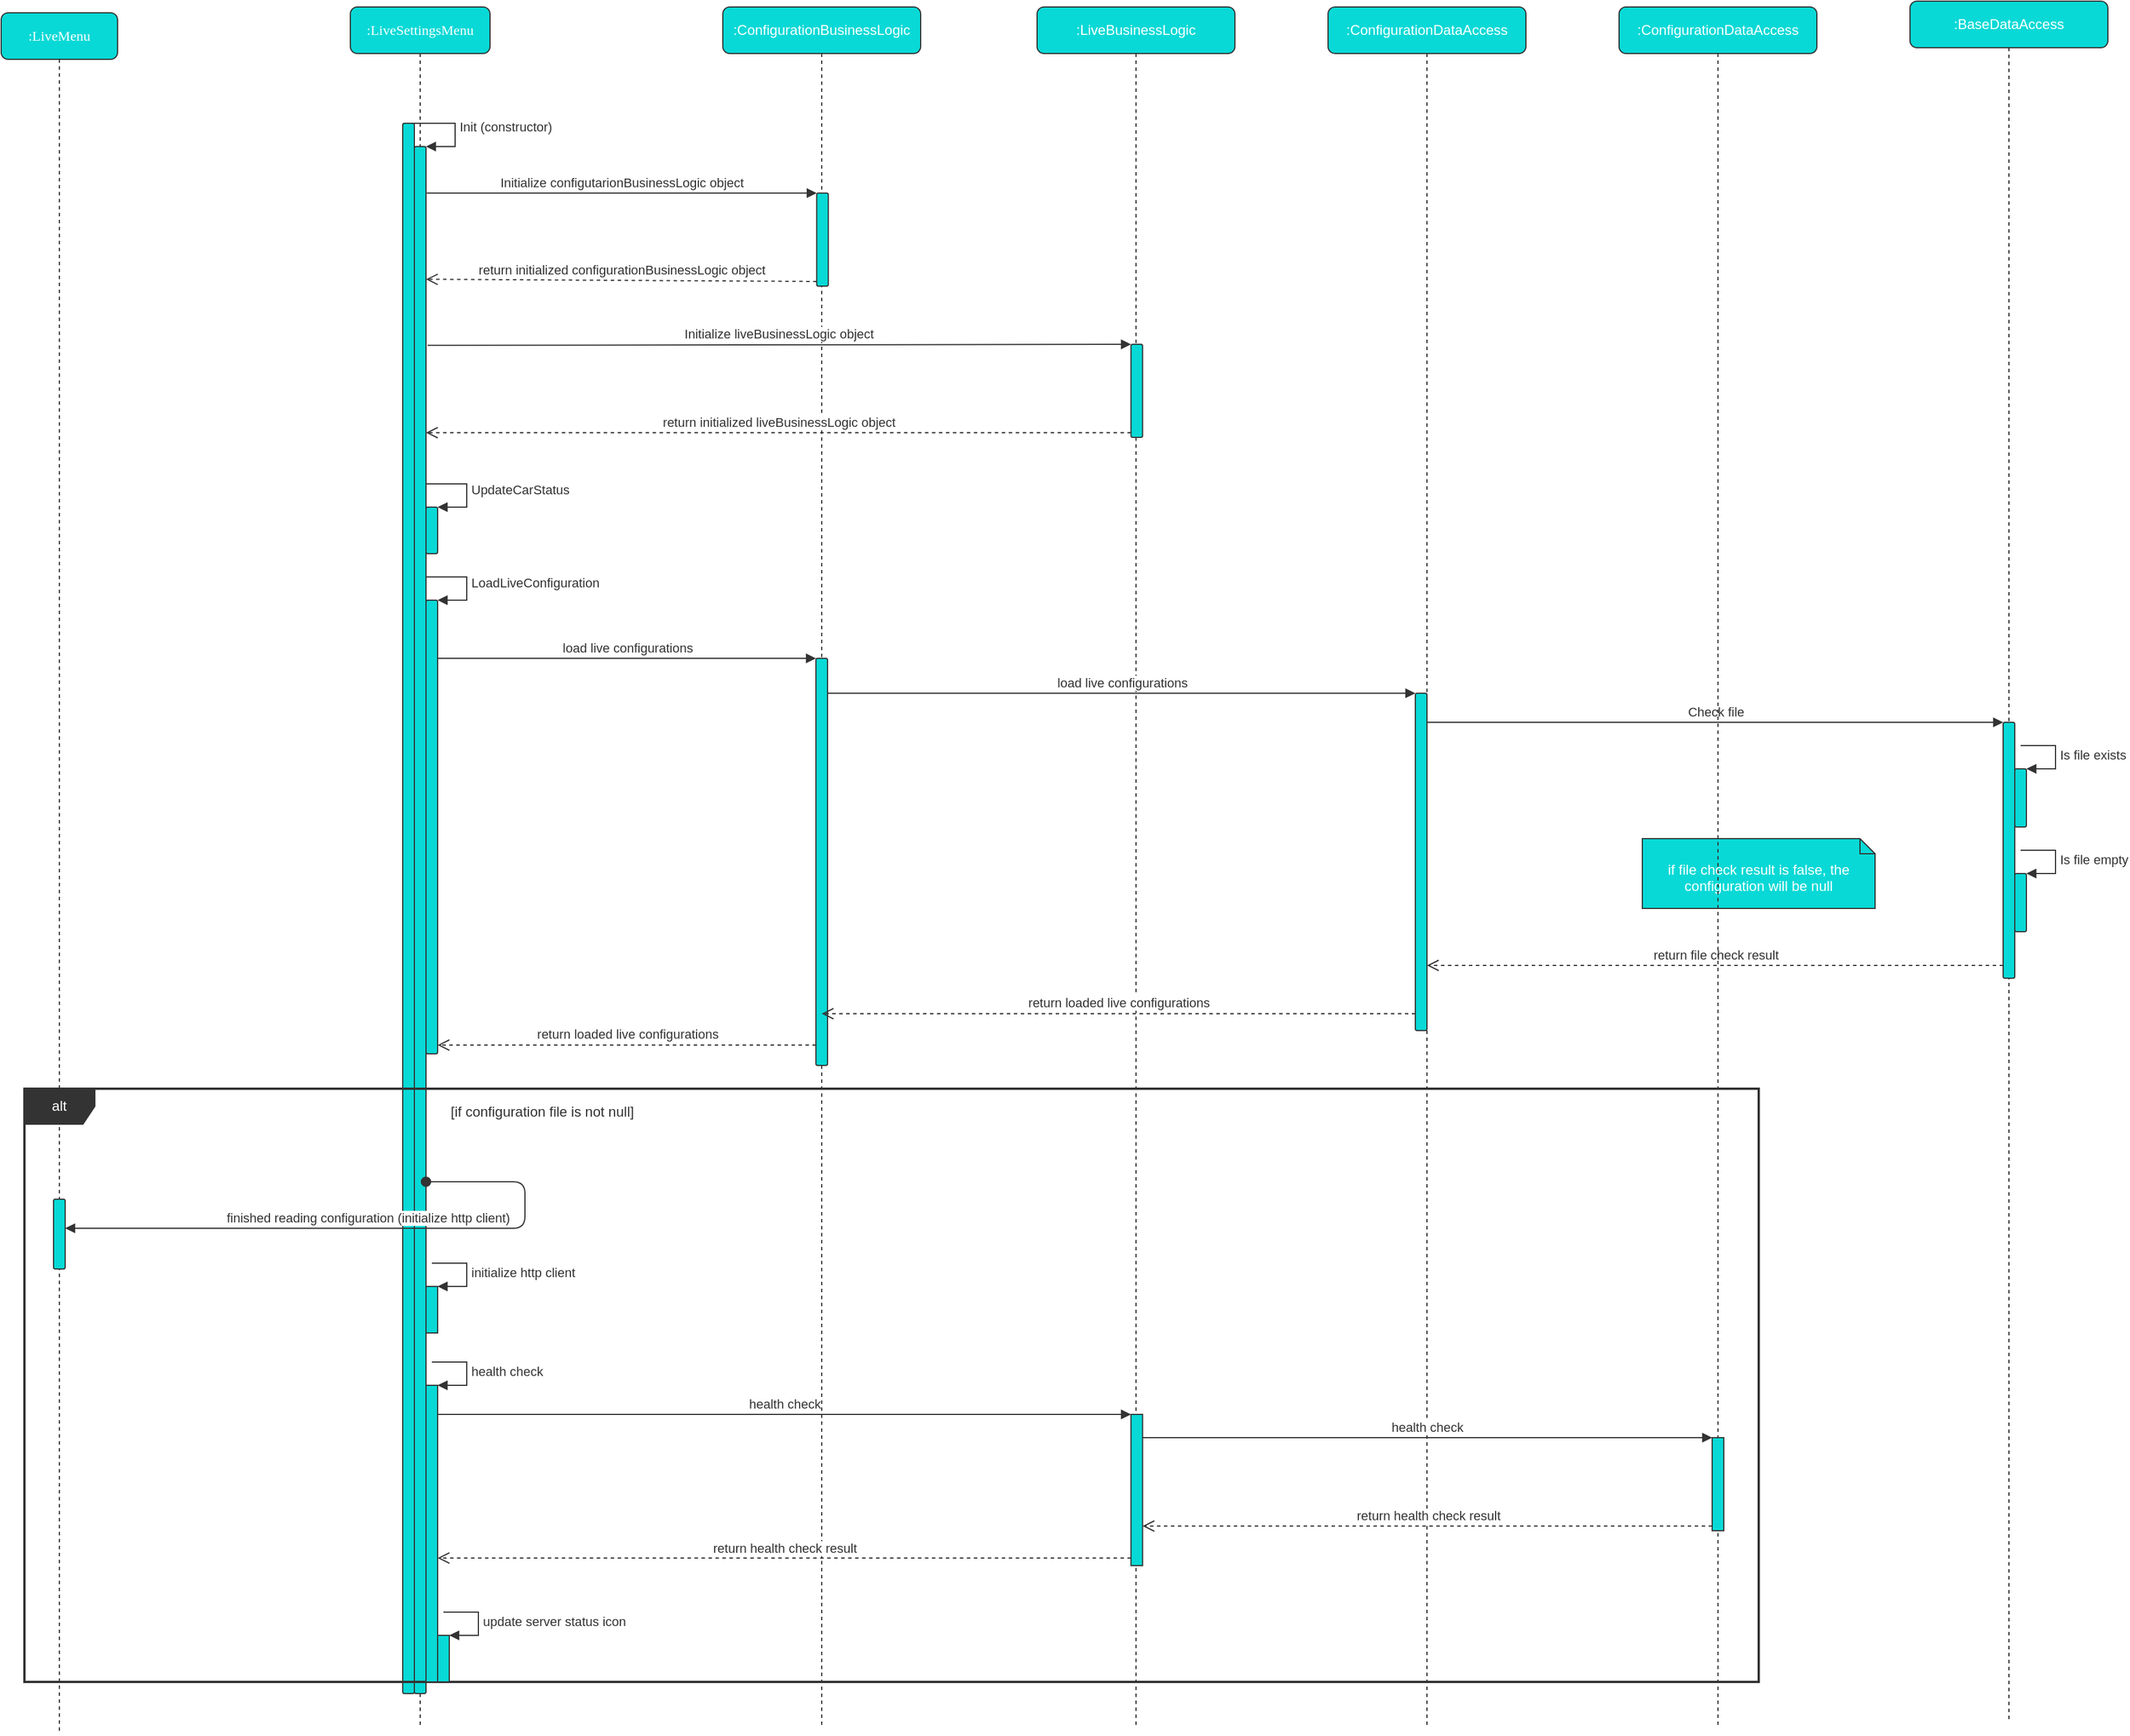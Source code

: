 <mxfile version="14.5.1" type="device"><diagram name="Page-1" id="13e1069c-82ec-6db2-03f1-153e76fe0fe0"><mxGraphModel dx="3596" dy="1511" grid="1" gridSize="10" guides="1" tooltips="1" connect="1" arrows="1" fold="1" page="1" pageScale="1" pageWidth="1100" pageHeight="850" math="0" shadow="0"><root><mxCell id="0"/><mxCell id="1" parent="0"/><mxCell id="7baba1c4bc27f4b0-8" value=":LiveSettingsMenu" style="shape=umlLifeline;perimeter=lifelinePerimeter;whiteSpace=wrap;html=1;container=1;collapsible=0;recursiveResize=0;outlineConnect=0;shadow=0;comic=0;labelBackgroundColor=none;strokeWidth=1;fontFamily=Verdana;fontSize=12;align=center;rounded=1;strokeColor=#333333;fillColor=#08D9D6;fontColor=#FFFFFF;" parent="1" vertex="1"><mxGeometry x="100" y="80" width="120" height="1480" as="geometry"/></mxCell><mxCell id="7baba1c4bc27f4b0-9" value="" style="html=1;points=[];perimeter=orthogonalPerimeter;shadow=0;comic=0;labelBackgroundColor=none;strokeWidth=1;fontFamily=Verdana;fontSize=12;align=center;rounded=1;fillColor=#08D9D6;strokeColor=#333333;fontColor=#333333;" parent="7baba1c4bc27f4b0-8" vertex="1"><mxGeometry x="45" y="100" width="10" height="1350" as="geometry"/></mxCell><mxCell id="t6h1Kl2ECYMI0jGiUGAe-1" value="" style="html=1;points=[];perimeter=orthogonalPerimeter;rounded=1;fillColor=#08D9D6;strokeColor=#333333;fontColor=#333333;" vertex="1" parent="7baba1c4bc27f4b0-8"><mxGeometry x="55" y="120" width="10" height="1330" as="geometry"/></mxCell><mxCell id="t6h1Kl2ECYMI0jGiUGAe-2" value="Init (constructor)" style="edgeStyle=orthogonalEdgeStyle;html=1;align=left;spacingLeft=2;endArrow=block;rounded=0;entryX=1;entryY=0;exitX=0.5;exitY=0;exitDx=0;exitDy=0;exitPerimeter=0;strokeColor=#333333;fontColor=#333333;" edge="1" target="t6h1Kl2ECYMI0jGiUGAe-1" parent="7baba1c4bc27f4b0-8" source="7baba1c4bc27f4b0-9"><mxGeometry relative="1" as="geometry"><mxPoint x="60" y="100" as="sourcePoint"/><Array as="points"><mxPoint x="90" y="100"/><mxPoint x="90" y="120"/></Array></mxGeometry></mxCell><mxCell id="t6h1Kl2ECYMI0jGiUGAe-3" value="" style="html=1;points=[];perimeter=orthogonalPerimeter;rounded=1;fillColor=#08D9D6;strokeColor=#333333;fontColor=#333333;" vertex="1" parent="1"><mxGeometry x="165" y="510" width="10" height="40" as="geometry"/></mxCell><mxCell id="t6h1Kl2ECYMI0jGiUGAe-4" value="UpdateCarStatus" style="edgeStyle=orthogonalEdgeStyle;html=1;align=left;spacingLeft=2;endArrow=block;rounded=0;entryX=1;entryY=0;strokeColor=#333333;fontColor=#333333;" edge="1" target="t6h1Kl2ECYMI0jGiUGAe-3" parent="1" source="t6h1Kl2ECYMI0jGiUGAe-1"><mxGeometry relative="1" as="geometry"><mxPoint x="170" y="490" as="sourcePoint"/><Array as="points"><mxPoint x="200" y="490"/><mxPoint x="200" y="510"/><mxPoint x="175" y="510"/></Array></mxGeometry></mxCell><mxCell id="t6h1Kl2ECYMI0jGiUGAe-5" value="" style="html=1;points=[];perimeter=orthogonalPerimeter;rounded=1;fillColor=#08D9D6;strokeColor=#333333;fontColor=#333333;" vertex="1" parent="1"><mxGeometry x="165" y="590" width="10" height="390" as="geometry"/></mxCell><mxCell id="t6h1Kl2ECYMI0jGiUGAe-6" value="LoadLiveConfiguration" style="edgeStyle=orthogonalEdgeStyle;html=1;align=left;spacingLeft=2;endArrow=block;rounded=0;entryX=1;entryY=0;strokeColor=#333333;fontColor=#333333;" edge="1" target="t6h1Kl2ECYMI0jGiUGAe-5" parent="1" source="t6h1Kl2ECYMI0jGiUGAe-1"><mxGeometry relative="1" as="geometry"><mxPoint x="170" y="570" as="sourcePoint"/><Array as="points"><mxPoint x="200" y="570"/><mxPoint x="200" y="590"/></Array></mxGeometry></mxCell><mxCell id="t6h1Kl2ECYMI0jGiUGAe-9" value=":ConfigurationBusinessLogic" style="shape=umlLifeline;perimeter=lifelinePerimeter;whiteSpace=wrap;html=1;container=1;collapsible=0;recursiveResize=0;outlineConnect=0;rounded=1;strokeColor=#333333;fillColor=#08D9D6;fontColor=#FFFFFF;" vertex="1" parent="1"><mxGeometry x="420" y="80" width="170" height="1480" as="geometry"/></mxCell><mxCell id="t6h1Kl2ECYMI0jGiUGAe-10" value="" style="html=1;points=[];perimeter=orthogonalPerimeter;rounded=1;fontColor=#333333;fillColor=#08D9D6;strokeColor=#333333;" vertex="1" parent="t6h1Kl2ECYMI0jGiUGAe-9"><mxGeometry x="80.67" y="160" width="10" height="80" as="geometry"/></mxCell><mxCell id="t6h1Kl2ECYMI0jGiUGAe-11" value="Initialize configutarionBusinessLogic object" style="html=1;verticalAlign=bottom;endArrow=block;entryX=0;entryY=0;strokeColor=#333333;fontColor=#333333;" edge="1" target="t6h1Kl2ECYMI0jGiUGAe-10" parent="1"><mxGeometry relative="1" as="geometry"><mxPoint x="165.67" y="240" as="sourcePoint"/></mxGeometry></mxCell><mxCell id="t6h1Kl2ECYMI0jGiUGAe-12" value="return initialized configurationBusinessLogic object" style="html=1;verticalAlign=bottom;endArrow=open;dashed=1;endSize=8;exitX=0;exitY=0.95;entryX=0.933;entryY=0.096;entryDx=0;entryDy=0;entryPerimeter=0;strokeColor=#333333;fontColor=#333333;" edge="1" source="t6h1Kl2ECYMI0jGiUGAe-10" parent="1"><mxGeometry relative="1" as="geometry"><mxPoint x="165.0" y="314.08" as="targetPoint"/></mxGeometry></mxCell><mxCell id="t6h1Kl2ECYMI0jGiUGAe-13" value=":LiveBusinessLogic" style="shape=umlLifeline;perimeter=lifelinePerimeter;whiteSpace=wrap;html=1;container=1;collapsible=0;recursiveResize=0;outlineConnect=0;rounded=1;strokeColor=#333333;fillColor=#08D9D6;fontColor=#FFFFFF;" vertex="1" parent="1"><mxGeometry x="690" y="80" width="170" height="1480" as="geometry"/></mxCell><mxCell id="t6h1Kl2ECYMI0jGiUGAe-15" value="" style="html=1;points=[];perimeter=orthogonalPerimeter;rounded=1;fontColor=#333333;fillColor=#08D9D6;strokeColor=#333333;" vertex="1" parent="t6h1Kl2ECYMI0jGiUGAe-13"><mxGeometry x="80.67" y="290" width="10" height="80" as="geometry"/></mxCell><mxCell id="t6h1Kl2ECYMI0jGiUGAe-44" value="" style="html=1;points=[];perimeter=orthogonalPerimeter;rounded=0;sketch=0;strokeColor=#333333;fontColor=#333333;fillColor=#08D9D6;" vertex="1" parent="t6h1Kl2ECYMI0jGiUGAe-13"><mxGeometry x="80.67" y="1210" width="10" height="130" as="geometry"/></mxCell><mxCell id="t6h1Kl2ECYMI0jGiUGAe-16" value="Initialize liveBusinessLogic object" style="html=1;verticalAlign=bottom;endArrow=block;entryX=0;entryY=0;exitX=1.133;exitY=0.154;exitDx=0;exitDy=0;exitPerimeter=0;strokeColor=#333333;fontColor=#333333;" edge="1" parent="1" target="t6h1Kl2ECYMI0jGiUGAe-15"><mxGeometry relative="1" as="geometry"><mxPoint x="166.33" y="370.92" as="sourcePoint"/></mxGeometry></mxCell><mxCell id="t6h1Kl2ECYMI0jGiUGAe-17" value="return initialized liveBusinessLogic object" style="html=1;verticalAlign=bottom;endArrow=open;dashed=1;endSize=8;exitX=0;exitY=0.95;strokeColor=#333333;fontColor=#333333;" edge="1" parent="1" source="t6h1Kl2ECYMI0jGiUGAe-15"><mxGeometry relative="1" as="geometry"><mxPoint x="165" y="446" as="targetPoint"/></mxGeometry></mxCell><mxCell id="t6h1Kl2ECYMI0jGiUGAe-18" value="" style="html=1;points=[];perimeter=orthogonalPerimeter;rounded=1;fontColor=#333333;fillColor=#08D9D6;strokeColor=#333333;" vertex="1" parent="1"><mxGeometry x="500" y="640" width="10" height="350" as="geometry"/></mxCell><mxCell id="t6h1Kl2ECYMI0jGiUGAe-19" value="load live configurations" style="html=1;verticalAlign=bottom;endArrow=block;entryX=0;entryY=0;strokeColor=#333333;fontColor=#333333;" edge="1" target="t6h1Kl2ECYMI0jGiUGAe-18" parent="1" source="t6h1Kl2ECYMI0jGiUGAe-5"><mxGeometry relative="1" as="geometry"><mxPoint x="430" y="640" as="sourcePoint"/></mxGeometry></mxCell><mxCell id="t6h1Kl2ECYMI0jGiUGAe-20" value="return loaded live configurations" style="html=1;verticalAlign=bottom;endArrow=open;dashed=1;endSize=8;exitX=0;exitY=0.95;strokeColor=#333333;fontColor=#333333;" edge="1" source="t6h1Kl2ECYMI0jGiUGAe-18" parent="1" target="t6h1Kl2ECYMI0jGiUGAe-5"><mxGeometry relative="1" as="geometry"><mxPoint x="430" y="716" as="targetPoint"/></mxGeometry></mxCell><mxCell id="t6h1Kl2ECYMI0jGiUGAe-21" value=":ConfigurationDataAccess" style="shape=umlLifeline;perimeter=lifelinePerimeter;whiteSpace=wrap;html=1;container=1;collapsible=0;recursiveResize=0;outlineConnect=0;rounded=1;strokeColor=#333333;fillColor=#08D9D6;fontColor=#FFFFFF;" vertex="1" parent="1"><mxGeometry x="940" y="80" width="170" height="1480" as="geometry"/></mxCell><mxCell id="t6h1Kl2ECYMI0jGiUGAe-22" value="" style="html=1;points=[];perimeter=orthogonalPerimeter;rounded=1;strokeColor=#333333;fontColor=#333333;fillColor=#08D9D6;" vertex="1" parent="1"><mxGeometry x="1015" y="670" width="10" height="290" as="geometry"/></mxCell><mxCell id="t6h1Kl2ECYMI0jGiUGAe-23" value="load live configurations" style="html=1;verticalAlign=bottom;endArrow=block;entryX=0;entryY=0;strokeColor=#333333;fontColor=#333333;" edge="1" parent="1" target="t6h1Kl2ECYMI0jGiUGAe-22"><mxGeometry relative="1" as="geometry"><mxPoint x="510" y="670" as="sourcePoint"/></mxGeometry></mxCell><mxCell id="t6h1Kl2ECYMI0jGiUGAe-24" value="return loaded live configurations" style="html=1;verticalAlign=bottom;endArrow=open;dashed=1;endSize=8;exitX=0;exitY=0.95;strokeColor=#333333;fontColor=#333333;" edge="1" parent="1" source="t6h1Kl2ECYMI0jGiUGAe-22" target="t6h1Kl2ECYMI0jGiUGAe-9"><mxGeometry relative="1" as="geometry"><mxPoint x="1050" y="831.5" as="targetPoint"/></mxGeometry></mxCell><mxCell id="t6h1Kl2ECYMI0jGiUGAe-25" value=":BaseDataAccess" style="shape=umlLifeline;perimeter=lifelinePerimeter;whiteSpace=wrap;html=1;container=1;collapsible=0;recursiveResize=0;outlineConnect=0;rounded=1;strokeColor=#333333;fillColor=#08D9D6;fontColor=#FFFFFF;" vertex="1" parent="1"><mxGeometry x="1440" y="75" width="170" height="1480" as="geometry"/></mxCell><mxCell id="t6h1Kl2ECYMI0jGiUGAe-26" value="" style="html=1;points=[];perimeter=orthogonalPerimeter;rounded=1;strokeColor=#333333;fontColor=#333333;fillColor=#08D9D6;" vertex="1" parent="t6h1Kl2ECYMI0jGiUGAe-25"><mxGeometry x="80" y="620" width="10" height="220" as="geometry"/></mxCell><mxCell id="t6h1Kl2ECYMI0jGiUGAe-27" value="Check file" style="html=1;verticalAlign=bottom;endArrow=block;entryX=0;entryY=0;strokeColor=#333333;fontColor=#333333;" edge="1" target="t6h1Kl2ECYMI0jGiUGAe-26" parent="1" source="t6h1Kl2ECYMI0jGiUGAe-21"><mxGeometry relative="1" as="geometry"><mxPoint x="1380" y="700" as="sourcePoint"/></mxGeometry></mxCell><mxCell id="t6h1Kl2ECYMI0jGiUGAe-29" value="" style="html=1;points=[];perimeter=orthogonalPerimeter;rounded=1;strokeColor=#333333;fontColor=#333333;fillColor=#08D9D6;" vertex="1" parent="1"><mxGeometry x="1530" y="735" width="10" height="50" as="geometry"/></mxCell><mxCell id="t6h1Kl2ECYMI0jGiUGAe-30" value="Is file exists" style="edgeStyle=orthogonalEdgeStyle;html=1;align=left;spacingLeft=2;endArrow=block;rounded=0;entryX=1;entryY=0;strokeColor=#333333;fontColor=#333333;" edge="1" target="t6h1Kl2ECYMI0jGiUGAe-29" parent="1"><mxGeometry relative="1" as="geometry"><mxPoint x="1535" y="715" as="sourcePoint"/><Array as="points"><mxPoint x="1565" y="715"/></Array></mxGeometry></mxCell><mxCell id="t6h1Kl2ECYMI0jGiUGAe-33" value="" style="html=1;points=[];perimeter=orthogonalPerimeter;rounded=1;strokeColor=#333333;fontColor=#333333;fillColor=#08D9D6;" vertex="1" parent="1"><mxGeometry x="1530" y="825" width="10" height="50" as="geometry"/></mxCell><mxCell id="t6h1Kl2ECYMI0jGiUGAe-34" value="Is file empty" style="edgeStyle=orthogonalEdgeStyle;html=1;align=left;spacingLeft=2;endArrow=block;rounded=0;entryX=1;entryY=0;strokeColor=#333333;fontColor=#333333;" edge="1" parent="1" target="t6h1Kl2ECYMI0jGiUGAe-33"><mxGeometry relative="1" as="geometry"><mxPoint x="1535" y="805" as="sourcePoint"/><Array as="points"><mxPoint x="1565" y="805"/></Array></mxGeometry></mxCell><mxCell id="t6h1Kl2ECYMI0jGiUGAe-28" value="return file check result" style="html=1;verticalAlign=bottom;endArrow=open;dashed=1;endSize=8;exitX=0;exitY=0.95;strokeColor=#333333;fontColor=#333333;" edge="1" source="t6h1Kl2ECYMI0jGiUGAe-26" parent="1" target="t6h1Kl2ECYMI0jGiUGAe-21"><mxGeometry relative="1" as="geometry"><mxPoint x="1140" y="1080" as="targetPoint"/></mxGeometry></mxCell><mxCell id="t6h1Kl2ECYMI0jGiUGAe-35" value="if file check result is false, the configuration will be null" style="shape=note2;boundedLbl=1;whiteSpace=wrap;html=1;size=13;verticalAlign=top;align=center;rounded=1;strokeColor=#333333;fontColor=#FFFFFF;fillColor=#08D9D6;" vertex="1" parent="1"><mxGeometry x="1210" y="795" width="200" height="60" as="geometry"/></mxCell><mxCell id="t6h1Kl2ECYMI0jGiUGAe-36" value="alt" style="shape=umlFrame;whiteSpace=wrap;html=1;rounded=0;sketch=0;strokeColor=#333333;fillColor=#333333;fontColor=#FFFFFF;strokeWidth=2;" vertex="1" parent="1"><mxGeometry x="-180" y="1010" width="1490" height="510" as="geometry"/></mxCell><mxCell id="t6h1Kl2ECYMI0jGiUGAe-37" value="[if configuration file is not null]" style="text;html=1;fillColor=none;align=center;verticalAlign=middle;whiteSpace=wrap;rounded=0;sketch=0;fontColor=#333333;" vertex="1" parent="1"><mxGeometry x="175" y="1020" width="180" height="20" as="geometry"/></mxCell><mxCell id="t6h1Kl2ECYMI0jGiUGAe-39" value="finished reading configuration (initialize http client)" style="html=1;verticalAlign=bottom;startArrow=oval;endArrow=block;startSize=8;fillColor=#21C0A5;strokeColor=#333333;fontColor=#333333;" edge="1" target="t6h1Kl2ECYMI0jGiUGAe-55" parent="1"><mxGeometry relative="1" as="geometry"><mxPoint x="165" y="1090" as="sourcePoint"/><mxPoint x="-245" y="1130" as="targetPoint"/><Array as="points"><mxPoint x="250" y="1090"/><mxPoint x="250" y="1130"/></Array></mxGeometry></mxCell><mxCell id="t6h1Kl2ECYMI0jGiUGAe-40" value="" style="html=1;points=[];perimeter=orthogonalPerimeter;rounded=0;sketch=0;fontColor=#333333;fillColor=#08D9D6;strokeColor=#333333;" vertex="1" parent="1"><mxGeometry x="165" y="1180" width="10" height="40" as="geometry"/></mxCell><mxCell id="t6h1Kl2ECYMI0jGiUGAe-41" value="initialize http client" style="edgeStyle=orthogonalEdgeStyle;html=1;align=left;spacingLeft=2;endArrow=block;rounded=0;entryX=1;entryY=0;fillColor=#21C0A5;strokeColor=#333333;fontColor=#333333;" edge="1" target="t6h1Kl2ECYMI0jGiUGAe-40" parent="1"><mxGeometry relative="1" as="geometry"><mxPoint x="170" y="1160" as="sourcePoint"/><Array as="points"><mxPoint x="200" y="1160"/></Array></mxGeometry></mxCell><mxCell id="t6h1Kl2ECYMI0jGiUGAe-42" value="" style="html=1;points=[];perimeter=orthogonalPerimeter;rounded=0;sketch=0;strokeColor=#333333;fontColor=#333333;fillColor=#08D9D6;" vertex="1" parent="1"><mxGeometry x="165" y="1265" width="10" height="255" as="geometry"/></mxCell><mxCell id="t6h1Kl2ECYMI0jGiUGAe-43" value="health check" style="edgeStyle=orthogonalEdgeStyle;html=1;align=left;spacingLeft=2;endArrow=block;rounded=0;entryX=1;entryY=0;fillColor=#21C0A5;strokeColor=#333333;fontColor=#333333;" edge="1" target="t6h1Kl2ECYMI0jGiUGAe-42" parent="1"><mxGeometry relative="1" as="geometry"><mxPoint x="170" y="1245" as="sourcePoint"/><Array as="points"><mxPoint x="200" y="1245"/></Array></mxGeometry></mxCell><mxCell id="t6h1Kl2ECYMI0jGiUGAe-45" value="health check" style="html=1;verticalAlign=bottom;endArrow=block;entryX=0;entryY=0;fillColor=#21C0A5;strokeColor=#333333;fontColor=#333333;" edge="1" target="t6h1Kl2ECYMI0jGiUGAe-44" parent="1" source="t6h1Kl2ECYMI0jGiUGAe-42"><mxGeometry relative="1" as="geometry"><mxPoint x="840.67" y="1260" as="sourcePoint"/></mxGeometry></mxCell><mxCell id="t6h1Kl2ECYMI0jGiUGAe-46" value="return health check result" style="html=1;verticalAlign=bottom;endArrow=open;dashed=1;endSize=8;exitX=0;exitY=0.95;fillColor=#21C0A5;strokeColor=#333333;fontColor=#333333;" edge="1" source="t6h1Kl2ECYMI0jGiUGAe-44" parent="1" target="t6h1Kl2ECYMI0jGiUGAe-42"><mxGeometry relative="1" as="geometry"><mxPoint x="840.67" y="1336" as="targetPoint"/></mxGeometry></mxCell><mxCell id="t6h1Kl2ECYMI0jGiUGAe-47" value=":ConfigurationDataAccess" style="shape=umlLifeline;perimeter=lifelinePerimeter;whiteSpace=wrap;html=1;container=1;collapsible=0;recursiveResize=0;outlineConnect=0;rounded=1;strokeColor=#333333;fillColor=#08D9D6;fontColor=#FFFFFF;" vertex="1" parent="1"><mxGeometry x="1190" y="80" width="170" height="1480" as="geometry"/></mxCell><mxCell id="t6h1Kl2ECYMI0jGiUGAe-48" value="" style="html=1;points=[];perimeter=orthogonalPerimeter;rounded=0;sketch=0;strokeColor=#333333;fontColor=#333333;fillColor=#08D9D6;" vertex="1" parent="t6h1Kl2ECYMI0jGiUGAe-47"><mxGeometry x="80" y="1230" width="10" height="80" as="geometry"/></mxCell><mxCell id="t6h1Kl2ECYMI0jGiUGAe-49" value="health check" style="html=1;verticalAlign=bottom;endArrow=block;entryX=0;entryY=0;fillColor=#21C0A5;strokeColor=#333333;fontColor=#333333;" edge="1" target="t6h1Kl2ECYMI0jGiUGAe-48" parent="1" source="t6h1Kl2ECYMI0jGiUGAe-44"><mxGeometry relative="1" as="geometry"><mxPoint x="1590" y="1340" as="sourcePoint"/></mxGeometry></mxCell><mxCell id="t6h1Kl2ECYMI0jGiUGAe-50" value="return health check result" style="html=1;verticalAlign=bottom;endArrow=open;dashed=1;endSize=8;exitX=0;exitY=0.95;fillColor=#21C0A5;strokeColor=#333333;fontColor=#333333;" edge="1" source="t6h1Kl2ECYMI0jGiUGAe-48" parent="1" target="t6h1Kl2ECYMI0jGiUGAe-44"><mxGeometry relative="1" as="geometry"><mxPoint x="1590" y="1416" as="targetPoint"/></mxGeometry></mxCell><mxCell id="t6h1Kl2ECYMI0jGiUGAe-51" value="" style="html=1;points=[];perimeter=orthogonalPerimeter;rounded=0;sketch=0;strokeColor=#333333;fontColor=#333333;fillColor=#08D9D6;" vertex="1" parent="1"><mxGeometry x="175" y="1480" width="10" height="40" as="geometry"/></mxCell><mxCell id="t6h1Kl2ECYMI0jGiUGAe-52" value="update server status icon" style="edgeStyle=orthogonalEdgeStyle;html=1;align=left;spacingLeft=2;endArrow=block;rounded=0;entryX=1;entryY=0;fillColor=#21C0A5;strokeColor=#333333;fontColor=#333333;" edge="1" target="t6h1Kl2ECYMI0jGiUGAe-51" parent="1"><mxGeometry relative="1" as="geometry"><mxPoint x="180" y="1460" as="sourcePoint"/><Array as="points"><mxPoint x="210" y="1460"/></Array></mxGeometry></mxCell><mxCell id="t6h1Kl2ECYMI0jGiUGAe-54" value=":LiveMenu" style="shape=umlLifeline;perimeter=lifelinePerimeter;whiteSpace=wrap;html=1;container=1;collapsible=0;recursiveResize=0;outlineConnect=0;shadow=0;comic=0;labelBackgroundColor=none;strokeWidth=1;fontFamily=Verdana;fontSize=12;align=center;rounded=1;strokeColor=#333333;fillColor=#08D9D6;fontColor=#FFFFFF;" vertex="1" parent="1"><mxGeometry x="-200" y="85" width="100" height="1480" as="geometry"/></mxCell><mxCell id="t6h1Kl2ECYMI0jGiUGAe-55" value="" style="html=1;points=[];perimeter=orthogonalPerimeter;shadow=0;comic=0;labelBackgroundColor=none;strokeWidth=1;fontFamily=Verdana;fontSize=12;align=center;rounded=1;strokeColor=#333333;fillColor=#08D9D6;fontColor=#333333;" vertex="1" parent="t6h1Kl2ECYMI0jGiUGAe-54"><mxGeometry x="45" y="1020" width="10" height="60" as="geometry"/></mxCell></root></mxGraphModel></diagram></mxfile>